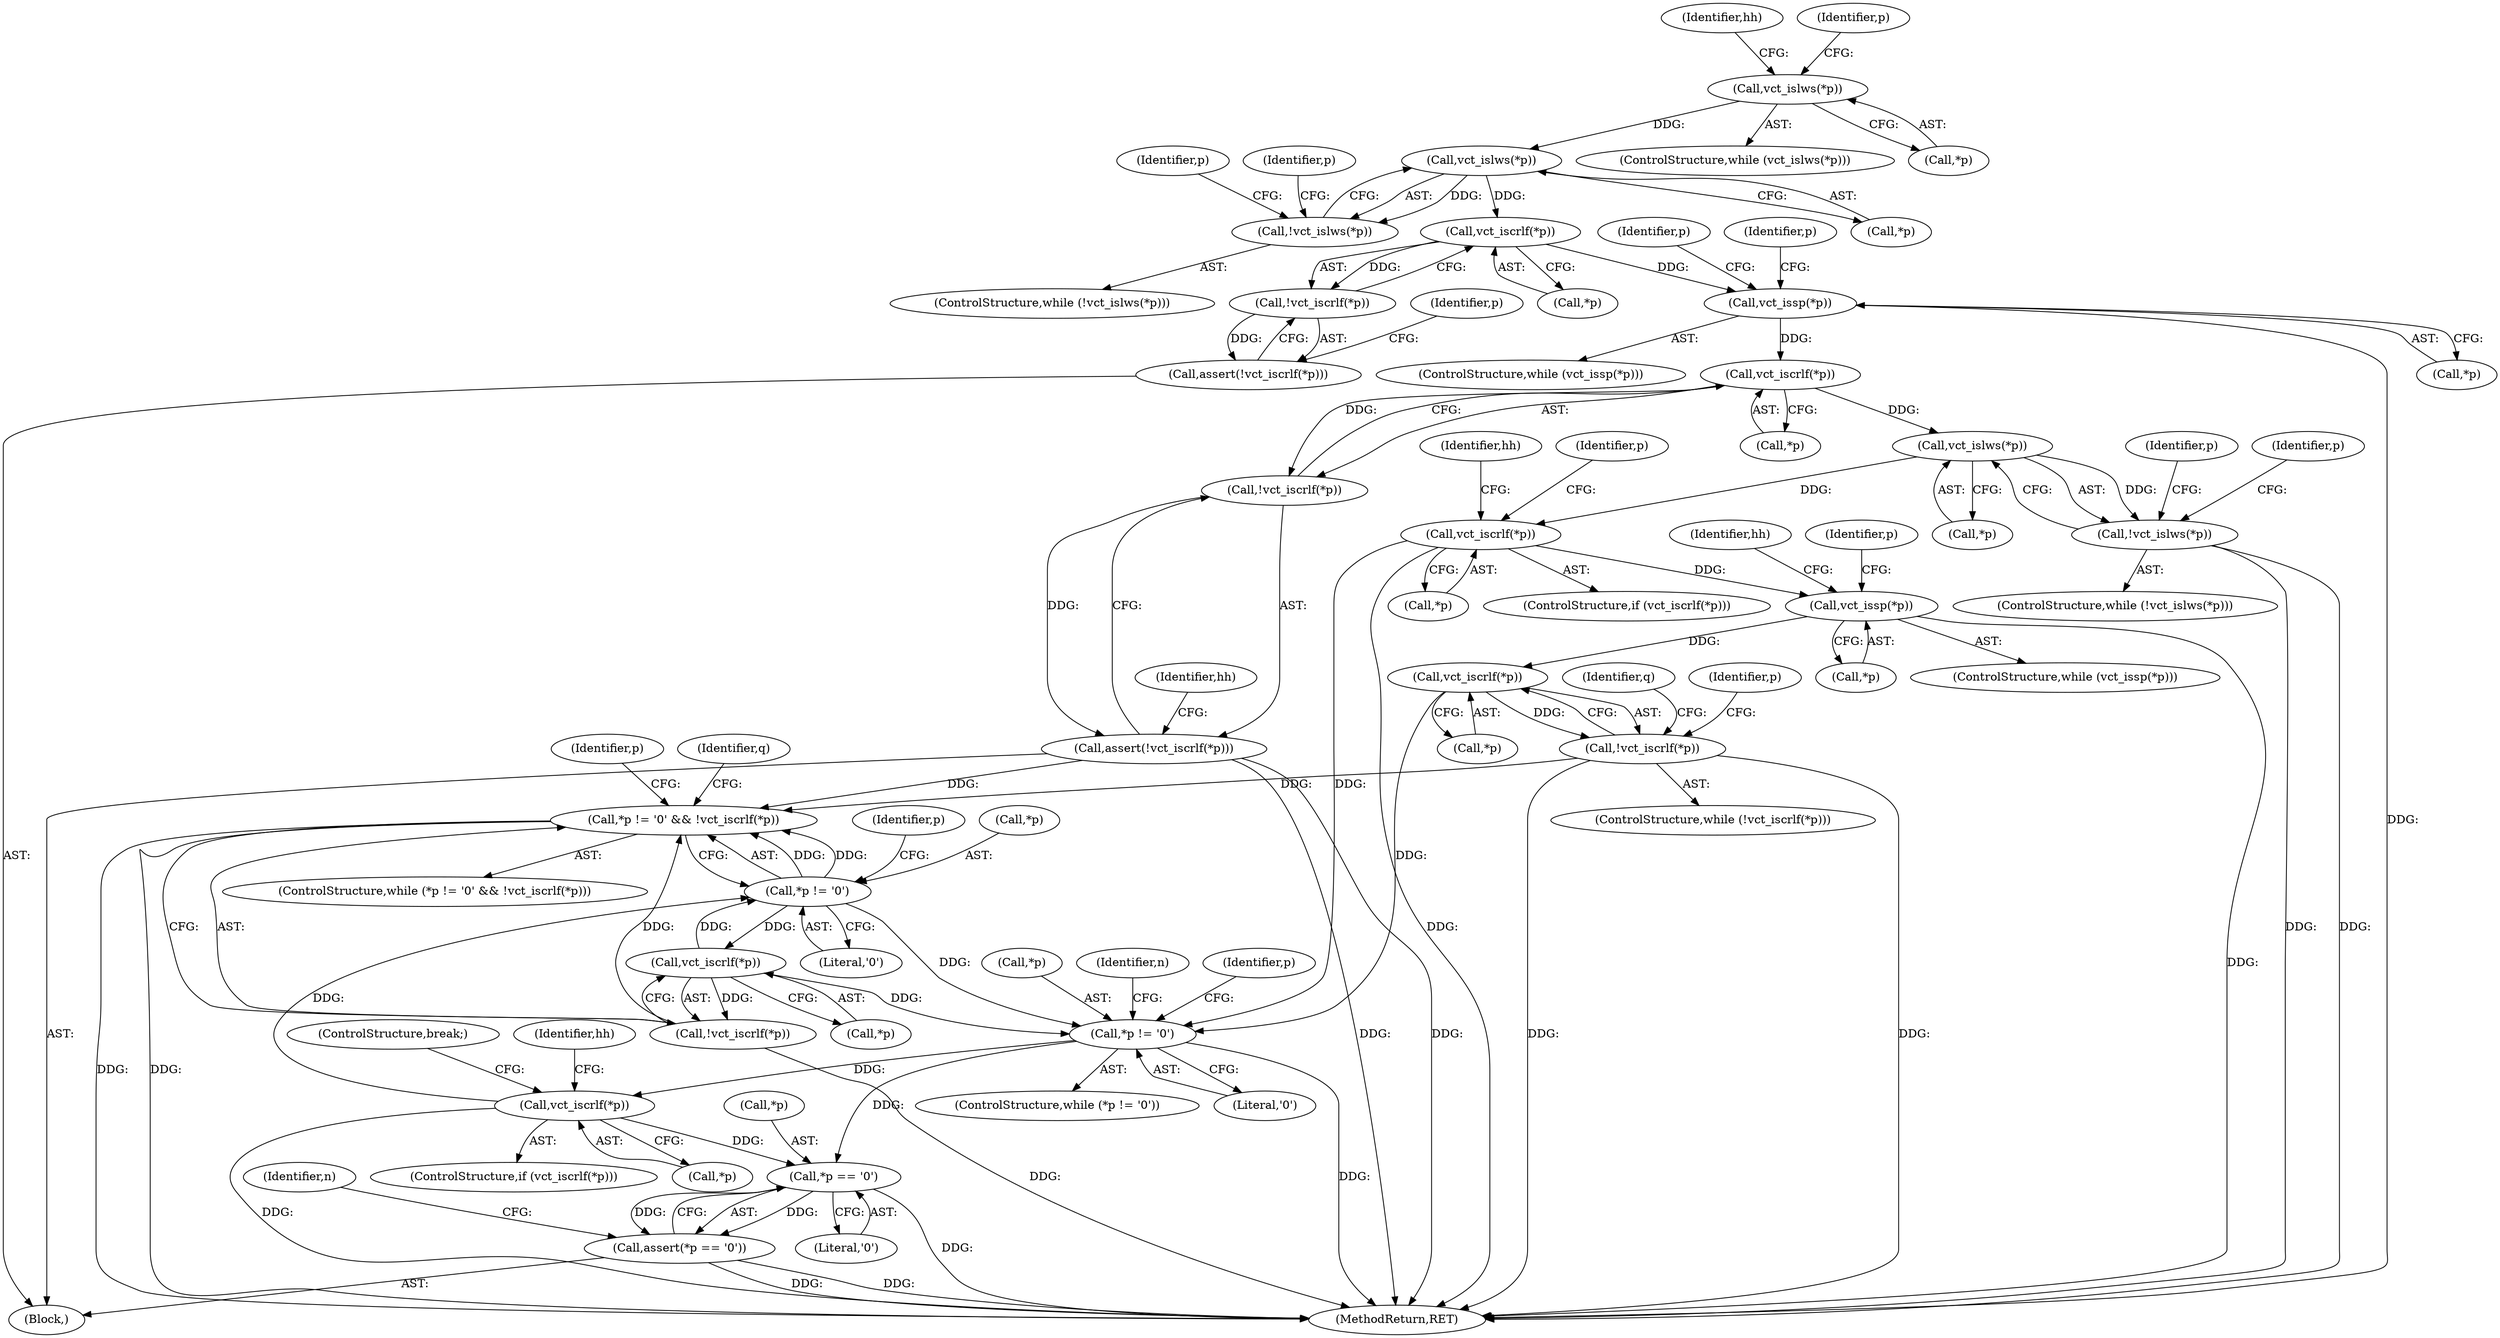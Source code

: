 digraph "0_Varnish-Cache_85e8468bec9416bd7e16b0d80cb820ecd2b330c3_2@pointer" {
"1000159" [label="(Call,vct_islws(*p))"];
"1000172" [label="(Call,vct_islws(*p))"];
"1000171" [label="(Call,!vct_islws(*p))"];
"1000179" [label="(Call,vct_iscrlf(*p))"];
"1000178" [label="(Call,!vct_iscrlf(*p))"];
"1000177" [label="(Call,assert(!vct_iscrlf(*p)))"];
"1000188" [label="(Call,vct_issp(*p))"];
"1000195" [label="(Call,vct_iscrlf(*p))"];
"1000194" [label="(Call,!vct_iscrlf(*p))"];
"1000193" [label="(Call,assert(!vct_iscrlf(*p)))"];
"1000297" [label="(Call,*p != '\0' && !vct_iscrlf(*p))"];
"1000206" [label="(Call,vct_islws(*p))"];
"1000205" [label="(Call,!vct_islws(*p))"];
"1000212" [label="(Call,vct_iscrlf(*p))"];
"1000241" [label="(Call,vct_issp(*p))"];
"1000254" [label="(Call,vct_iscrlf(*p))"];
"1000253" [label="(Call,!vct_iscrlf(*p))"];
"1000275" [label="(Call,*p != '\0')"];
"1000285" [label="(Call,vct_iscrlf(*p))"];
"1000298" [label="(Call,*p != '\0')"];
"1000303" [label="(Call,vct_iscrlf(*p))"];
"1000302" [label="(Call,!vct_iscrlf(*p))"];
"1000324" [label="(Call,*p == '\0')"];
"1000323" [label="(Call,assert(*p == '\0'))"];
"1000275" [label="(Call,*p != '\0')"];
"1000284" [label="(ControlStructure,if (vct_iscrlf(*p)))"];
"1000193" [label="(Call,assert(!vct_iscrlf(*p)))"];
"1000248" [label="(Identifier,hh)"];
"1000197" [label="(Identifier,p)"];
"1000218" [label="(Identifier,hh)"];
"1000296" [label="(ControlStructure,while (*p != '\0' && !vct_iscrlf(*p)))"];
"1000176" [label="(Identifier,p)"];
"1000173" [label="(Call,*p)"];
"1000327" [label="(Literal,'\0')"];
"1000178" [label="(Call,!vct_iscrlf(*p))"];
"1000205" [label="(Call,!vct_islws(*p))"];
"1000258" [label="(Identifier,p)"];
"1000298" [label="(Call,*p != '\0')"];
"1000210" [label="(Identifier,p)"];
"1000278" [label="(Literal,'\0')"];
"1000206" [label="(Call,vct_islws(*p))"];
"1000255" [label="(Call,*p)"];
"1000291" [label="(Identifier,hh)"];
"1000252" [label="(ControlStructure,while (!vct_iscrlf(*p)))"];
"1000158" [label="(ControlStructure,while (vct_islws(*p)))"];
"1000108" [label="(Block,)"];
"1000207" [label="(Call,*p)"];
"1000180" [label="(Call,*p)"];
"1000240" [label="(ControlStructure,while (vct_issp(*p)))"];
"1000324" [label="(Call,*p == '\0')"];
"1000192" [label="(Identifier,p)"];
"1000159" [label="(Call,vct_islws(*p))"];
"1000359" [label="(MethodReturn,RET)"];
"1000204" [label="(ControlStructure,while (!vct_islws(*p)))"];
"1000213" [label="(Call,*p)"];
"1000323" [label="(Call,assert(*p == '\0'))"];
"1000297" [label="(Call,*p != '\0' && !vct_iscrlf(*p))"];
"1000260" [label="(Identifier,q)"];
"1000185" [label="(Identifier,p)"];
"1000172" [label="(Call,vct_islws(*p))"];
"1000194" [label="(Call,!vct_iscrlf(*p))"];
"1000305" [label="(Identifier,p)"];
"1000285" [label="(Call,vct_iscrlf(*p))"];
"1000325" [label="(Call,*p)"];
"1000189" [label="(Call,*p)"];
"1000309" [label="(Identifier,q)"];
"1000242" [label="(Call,*p)"];
"1000301" [label="(Literal,'\0')"];
"1000166" [label="(Identifier,hh)"];
"1000160" [label="(Call,*p)"];
"1000282" [label="(Identifier,n)"];
"1000200" [label="(Identifier,hh)"];
"1000245" [label="(Identifier,p)"];
"1000179" [label="(Call,vct_iscrlf(*p))"];
"1000241" [label="(Call,vct_issp(*p))"];
"1000274" [label="(ControlStructure,while (*p != '\0'))"];
"1000163" [label="(Identifier,p)"];
"1000170" [label="(ControlStructure,while (!vct_islws(*p)))"];
"1000195" [label="(Call,vct_iscrlf(*p))"];
"1000212" [label="(Call,vct_iscrlf(*p))"];
"1000254" [label="(Call,vct_iscrlf(*p))"];
"1000177" [label="(Call,assert(!vct_iscrlf(*p)))"];
"1000307" [label="(Identifier,p)"];
"1000288" [label="(ControlStructure,break;)"];
"1000253" [label="(Call,!vct_iscrlf(*p))"];
"1000286" [label="(Call,*p)"];
"1000304" [label="(Call,*p)"];
"1000188" [label="(Call,vct_issp(*p))"];
"1000211" [label="(ControlStructure,if (vct_iscrlf(*p)))"];
"1000303" [label="(Call,vct_iscrlf(*p))"];
"1000320" [label="(Identifier,p)"];
"1000181" [label="(Identifier,p)"];
"1000276" [label="(Call,*p)"];
"1000214" [label="(Identifier,p)"];
"1000299" [label="(Call,*p)"];
"1000302" [label="(Call,!vct_iscrlf(*p))"];
"1000330" [label="(Identifier,n)"];
"1000238" [label="(Identifier,p)"];
"1000187" [label="(ControlStructure,while (vct_issp(*p)))"];
"1000171" [label="(Call,!vct_islws(*p))"];
"1000196" [label="(Call,*p)"];
"1000159" -> "1000158"  [label="AST: "];
"1000159" -> "1000160"  [label="CFG: "];
"1000160" -> "1000159"  [label="AST: "];
"1000163" -> "1000159"  [label="CFG: "];
"1000166" -> "1000159"  [label="CFG: "];
"1000159" -> "1000172"  [label="DDG: "];
"1000172" -> "1000171"  [label="AST: "];
"1000172" -> "1000173"  [label="CFG: "];
"1000173" -> "1000172"  [label="AST: "];
"1000171" -> "1000172"  [label="CFG: "];
"1000172" -> "1000171"  [label="DDG: "];
"1000172" -> "1000179"  [label="DDG: "];
"1000171" -> "1000170"  [label="AST: "];
"1000176" -> "1000171"  [label="CFG: "];
"1000181" -> "1000171"  [label="CFG: "];
"1000179" -> "1000178"  [label="AST: "];
"1000179" -> "1000180"  [label="CFG: "];
"1000180" -> "1000179"  [label="AST: "];
"1000178" -> "1000179"  [label="CFG: "];
"1000179" -> "1000178"  [label="DDG: "];
"1000179" -> "1000188"  [label="DDG: "];
"1000178" -> "1000177"  [label="AST: "];
"1000177" -> "1000178"  [label="CFG: "];
"1000178" -> "1000177"  [label="DDG: "];
"1000177" -> "1000108"  [label="AST: "];
"1000185" -> "1000177"  [label="CFG: "];
"1000188" -> "1000187"  [label="AST: "];
"1000188" -> "1000189"  [label="CFG: "];
"1000189" -> "1000188"  [label="AST: "];
"1000192" -> "1000188"  [label="CFG: "];
"1000197" -> "1000188"  [label="CFG: "];
"1000188" -> "1000359"  [label="DDG: "];
"1000188" -> "1000195"  [label="DDG: "];
"1000195" -> "1000194"  [label="AST: "];
"1000195" -> "1000196"  [label="CFG: "];
"1000196" -> "1000195"  [label="AST: "];
"1000194" -> "1000195"  [label="CFG: "];
"1000195" -> "1000194"  [label="DDG: "];
"1000195" -> "1000206"  [label="DDG: "];
"1000194" -> "1000193"  [label="AST: "];
"1000193" -> "1000194"  [label="CFG: "];
"1000194" -> "1000193"  [label="DDG: "];
"1000193" -> "1000108"  [label="AST: "];
"1000200" -> "1000193"  [label="CFG: "];
"1000193" -> "1000359"  [label="DDG: "];
"1000193" -> "1000359"  [label="DDG: "];
"1000193" -> "1000297"  [label="DDG: "];
"1000297" -> "1000296"  [label="AST: "];
"1000297" -> "1000298"  [label="CFG: "];
"1000297" -> "1000302"  [label="CFG: "];
"1000298" -> "1000297"  [label="AST: "];
"1000302" -> "1000297"  [label="AST: "];
"1000307" -> "1000297"  [label="CFG: "];
"1000309" -> "1000297"  [label="CFG: "];
"1000297" -> "1000359"  [label="DDG: "];
"1000297" -> "1000359"  [label="DDG: "];
"1000298" -> "1000297"  [label="DDG: "];
"1000298" -> "1000297"  [label="DDG: "];
"1000302" -> "1000297"  [label="DDG: "];
"1000253" -> "1000297"  [label="DDG: "];
"1000206" -> "1000205"  [label="AST: "];
"1000206" -> "1000207"  [label="CFG: "];
"1000207" -> "1000206"  [label="AST: "];
"1000205" -> "1000206"  [label="CFG: "];
"1000206" -> "1000205"  [label="DDG: "];
"1000206" -> "1000212"  [label="DDG: "];
"1000205" -> "1000204"  [label="AST: "];
"1000210" -> "1000205"  [label="CFG: "];
"1000214" -> "1000205"  [label="CFG: "];
"1000205" -> "1000359"  [label="DDG: "];
"1000205" -> "1000359"  [label="DDG: "];
"1000212" -> "1000211"  [label="AST: "];
"1000212" -> "1000213"  [label="CFG: "];
"1000213" -> "1000212"  [label="AST: "];
"1000218" -> "1000212"  [label="CFG: "];
"1000238" -> "1000212"  [label="CFG: "];
"1000212" -> "1000359"  [label="DDG: "];
"1000212" -> "1000241"  [label="DDG: "];
"1000212" -> "1000275"  [label="DDG: "];
"1000241" -> "1000240"  [label="AST: "];
"1000241" -> "1000242"  [label="CFG: "];
"1000242" -> "1000241"  [label="AST: "];
"1000245" -> "1000241"  [label="CFG: "];
"1000248" -> "1000241"  [label="CFG: "];
"1000241" -> "1000359"  [label="DDG: "];
"1000241" -> "1000254"  [label="DDG: "];
"1000254" -> "1000253"  [label="AST: "];
"1000254" -> "1000255"  [label="CFG: "];
"1000255" -> "1000254"  [label="AST: "];
"1000253" -> "1000254"  [label="CFG: "];
"1000254" -> "1000253"  [label="DDG: "];
"1000254" -> "1000275"  [label="DDG: "];
"1000253" -> "1000252"  [label="AST: "];
"1000258" -> "1000253"  [label="CFG: "];
"1000260" -> "1000253"  [label="CFG: "];
"1000253" -> "1000359"  [label="DDG: "];
"1000253" -> "1000359"  [label="DDG: "];
"1000275" -> "1000274"  [label="AST: "];
"1000275" -> "1000278"  [label="CFG: "];
"1000276" -> "1000275"  [label="AST: "];
"1000278" -> "1000275"  [label="AST: "];
"1000282" -> "1000275"  [label="CFG: "];
"1000320" -> "1000275"  [label="CFG: "];
"1000275" -> "1000359"  [label="DDG: "];
"1000303" -> "1000275"  [label="DDG: "];
"1000298" -> "1000275"  [label="DDG: "];
"1000275" -> "1000285"  [label="DDG: "];
"1000275" -> "1000324"  [label="DDG: "];
"1000285" -> "1000284"  [label="AST: "];
"1000285" -> "1000286"  [label="CFG: "];
"1000286" -> "1000285"  [label="AST: "];
"1000288" -> "1000285"  [label="CFG: "];
"1000291" -> "1000285"  [label="CFG: "];
"1000285" -> "1000359"  [label="DDG: "];
"1000285" -> "1000298"  [label="DDG: "];
"1000285" -> "1000324"  [label="DDG: "];
"1000298" -> "1000301"  [label="CFG: "];
"1000299" -> "1000298"  [label="AST: "];
"1000301" -> "1000298"  [label="AST: "];
"1000305" -> "1000298"  [label="CFG: "];
"1000303" -> "1000298"  [label="DDG: "];
"1000298" -> "1000303"  [label="DDG: "];
"1000303" -> "1000302"  [label="AST: "];
"1000303" -> "1000304"  [label="CFG: "];
"1000304" -> "1000303"  [label="AST: "];
"1000302" -> "1000303"  [label="CFG: "];
"1000303" -> "1000302"  [label="DDG: "];
"1000302" -> "1000359"  [label="DDG: "];
"1000324" -> "1000323"  [label="AST: "];
"1000324" -> "1000327"  [label="CFG: "];
"1000325" -> "1000324"  [label="AST: "];
"1000327" -> "1000324"  [label="AST: "];
"1000323" -> "1000324"  [label="CFG: "];
"1000324" -> "1000359"  [label="DDG: "];
"1000324" -> "1000323"  [label="DDG: "];
"1000324" -> "1000323"  [label="DDG: "];
"1000323" -> "1000108"  [label="AST: "];
"1000330" -> "1000323"  [label="CFG: "];
"1000323" -> "1000359"  [label="DDG: "];
"1000323" -> "1000359"  [label="DDG: "];
}
